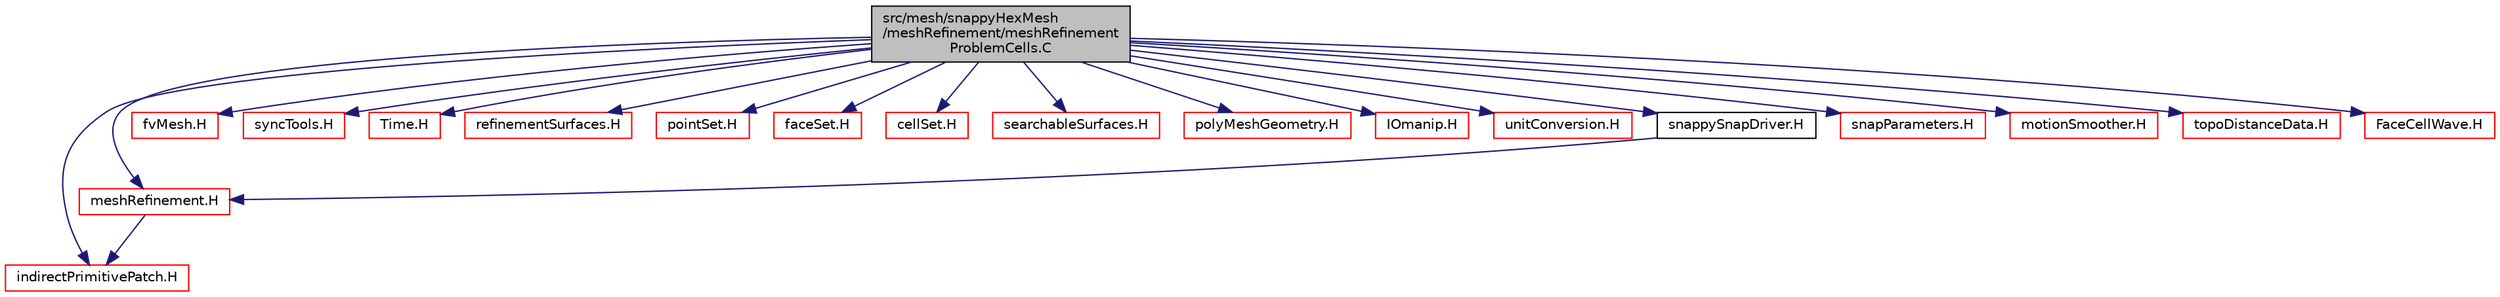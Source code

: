 digraph "src/mesh/snappyHexMesh/meshRefinement/meshRefinementProblemCells.C"
{
  bgcolor="transparent";
  edge [fontname="Helvetica",fontsize="10",labelfontname="Helvetica",labelfontsize="10"];
  node [fontname="Helvetica",fontsize="10",shape=record];
  Node1 [label="src/mesh/snappyHexMesh\l/meshRefinement/meshRefinement\lProblemCells.C",height=0.2,width=0.4,color="black", fillcolor="grey75", style="filled", fontcolor="black"];
  Node1 -> Node2 [color="midnightblue",fontsize="10",style="solid",fontname="Helvetica"];
  Node2 [label="meshRefinement.H",height=0.2,width=0.4,color="red",URL="$a07258.html"];
  Node2 -> Node3 [color="midnightblue",fontsize="10",style="solid",fontname="Helvetica"];
  Node3 [label="indirectPrimitivePatch.H",height=0.2,width=0.4,color="red",URL="$a08908.html"];
  Node1 -> Node4 [color="midnightblue",fontsize="10",style="solid",fontname="Helvetica"];
  Node4 [label="fvMesh.H",height=0.2,width=0.4,color="red",URL="$a06034.html"];
  Node1 -> Node5 [color="midnightblue",fontsize="10",style="solid",fontname="Helvetica"];
  Node5 [label="syncTools.H",height=0.2,width=0.4,color="red",URL="$a08848.html"];
  Node1 -> Node6 [color="midnightblue",fontsize="10",style="solid",fontname="Helvetica"];
  Node6 [label="Time.H",height=0.2,width=0.4,color="red",URL="$a08016.html"];
  Node1 -> Node7 [color="midnightblue",fontsize="10",style="solid",fontname="Helvetica"];
  Node7 [label="refinementSurfaces.H",height=0.2,width=0.4,color="red",URL="$a07270.html"];
  Node1 -> Node8 [color="midnightblue",fontsize="10",style="solid",fontname="Helvetica"];
  Node8 [label="pointSet.H",height=0.2,width=0.4,color="red",URL="$a07623.html"];
  Node1 -> Node9 [color="midnightblue",fontsize="10",style="solid",fontname="Helvetica"];
  Node9 [label="faceSet.H",height=0.2,width=0.4,color="red",URL="$a07619.html"];
  Node1 -> Node3 [color="midnightblue",fontsize="10",style="solid",fontname="Helvetica"];
  Node1 -> Node10 [color="midnightblue",fontsize="10",style="solid",fontname="Helvetica"];
  Node10 [label="cellSet.H",height=0.2,width=0.4,color="red",URL="$a07615.html"];
  Node1 -> Node11 [color="midnightblue",fontsize="10",style="solid",fontname="Helvetica"];
  Node11 [label="searchableSurfaces.H",height=0.2,width=0.4,color="red",URL="$a07520.html"];
  Node1 -> Node12 [color="midnightblue",fontsize="10",style="solid",fontname="Helvetica"];
  Node12 [label="polyMeshGeometry.H",height=0.2,width=0.4,color="red",URL="$a04968.html"];
  Node1 -> Node13 [color="midnightblue",fontsize="10",style="solid",fontname="Helvetica"];
  Node13 [label="IOmanip.H",height=0.2,width=0.4,color="red",URL="$a07943.html",tooltip="Istream and Ostream manipulators taking arguments. "];
  Node1 -> Node14 [color="midnightblue",fontsize="10",style="solid",fontname="Helvetica"];
  Node14 [label="unitConversion.H",height=0.2,width=0.4,color="red",URL="$a08342.html",tooltip="Unit conversion functions. "];
  Node1 -> Node15 [color="midnightblue",fontsize="10",style="solid",fontname="Helvetica"];
  Node15 [label="snappySnapDriver.H",height=0.2,width=0.4,color="black",URL="$a07291.html"];
  Node15 -> Node2 [color="midnightblue",fontsize="10",style="solid",fontname="Helvetica"];
  Node1 -> Node16 [color="midnightblue",fontsize="10",style="solid",fontname="Helvetica"];
  Node16 [label="snapParameters.H",height=0.2,width=0.4,color="red",URL="$a07283.html"];
  Node1 -> Node17 [color="midnightblue",fontsize="10",style="solid",fontname="Helvetica"];
  Node17 [label="motionSmoother.H",height=0.2,width=0.4,color="red",URL="$a04960.html"];
  Node1 -> Node18 [color="midnightblue",fontsize="10",style="solid",fontname="Helvetica"];
  Node18 [label="topoDistanceData.H",height=0.2,width=0.4,color="red",URL="$a07463.html"];
  Node1 -> Node19 [color="midnightblue",fontsize="10",style="solid",fontname="Helvetica"];
  Node19 [label="FaceCellWave.H",height=0.2,width=0.4,color="red",URL="$a07297.html"];
}
